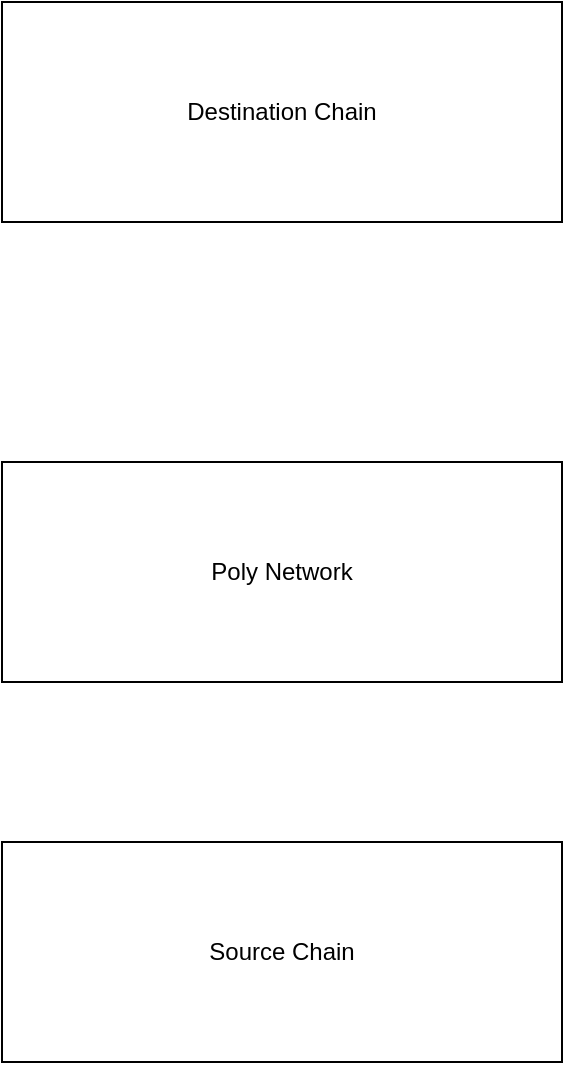 <mxfile version="14.9.6" type="github"><diagram id="JB5w0XgVcmbYnkDFzicM" name="Page-1"><mxGraphModel dx="705" dy="662" grid="1" gridSize="10" guides="1" tooltips="1" connect="1" arrows="1" fold="1" page="1" pageScale="1" pageWidth="850" pageHeight="1100" math="0" shadow="0"><root><mxCell id="0"/><mxCell id="1" parent="0"/><mxCell id="W_nCNtJjKkXFReaRxJc8-1" value="Destination Chain" style="rounded=0;whiteSpace=wrap;html=1;" vertex="1" parent="1"><mxGeometry x="200" y="110" width="280" height="110" as="geometry"/></mxCell><mxCell id="W_nCNtJjKkXFReaRxJc8-2" value="Source Chain" style="rounded=0;whiteSpace=wrap;html=1;" vertex="1" parent="1"><mxGeometry x="200" y="530" width="280" height="110" as="geometry"/></mxCell><mxCell id="W_nCNtJjKkXFReaRxJc8-3" value="Poly Network" style="rounded=0;whiteSpace=wrap;html=1;" vertex="1" parent="1"><mxGeometry x="200" y="340" width="280" height="110" as="geometry"/></mxCell></root></mxGraphModel></diagram></mxfile>